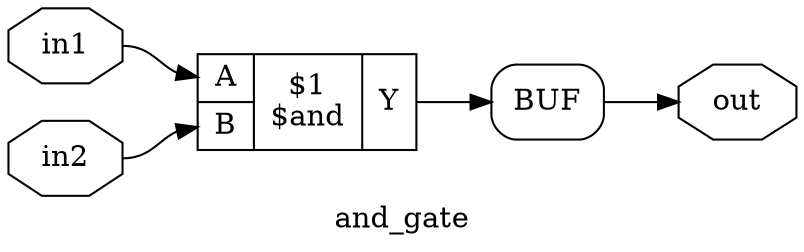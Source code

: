 digraph "and_gate" {
label="and_gate";
rankdir="LR";
remincross=true;
n2 [ shape=octagon, label="out", color="black", fontcolor="black" ];
n3 [ shape=octagon, label="in2", color="black", fontcolor="black" ];
n4 [ shape=octagon, label="in1", color="black", fontcolor="black" ];
c8 [ shape=record, label="{{<p5> A|<p6> B}|$1\n$and|{<p7> Y}}" ];
x0 [shape=box, style=rounded, label="BUF"];
c8:p7:e -> x0:w:w [color="black", label=""];
x0:e:e -> n2:w [color="black", label=""];
n3:e -> c8:p6:w [color="black", label=""];
n4:e -> c8:p5:w [color="black", label=""];
}
